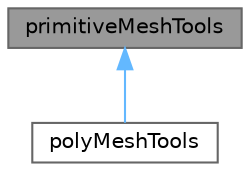 digraph "primitiveMeshTools"
{
 // LATEX_PDF_SIZE
  bgcolor="transparent";
  edge [fontname=Helvetica,fontsize=10,labelfontname=Helvetica,labelfontsize=10];
  node [fontname=Helvetica,fontsize=10,shape=box,height=0.2,width=0.4];
  Node1 [id="Node000001",label="primitiveMeshTools",height=0.2,width=0.4,color="gray40", fillcolor="grey60", style="filled", fontcolor="black",tooltip="Collection of static functions operating on primitiveMesh (mainly checks)."];
  Node1 -> Node2 [id="edge1_Node000001_Node000002",dir="back",color="steelblue1",style="solid",tooltip=" "];
  Node2 [id="Node000002",label="polyMeshTools",height=0.2,width=0.4,color="gray40", fillcolor="white", style="filled",URL="$classFoam_1_1polyMeshTools.html",tooltip="Collection of static functions operating on polyMesh (mainly checks) so that need access to patch inf..."];
}
